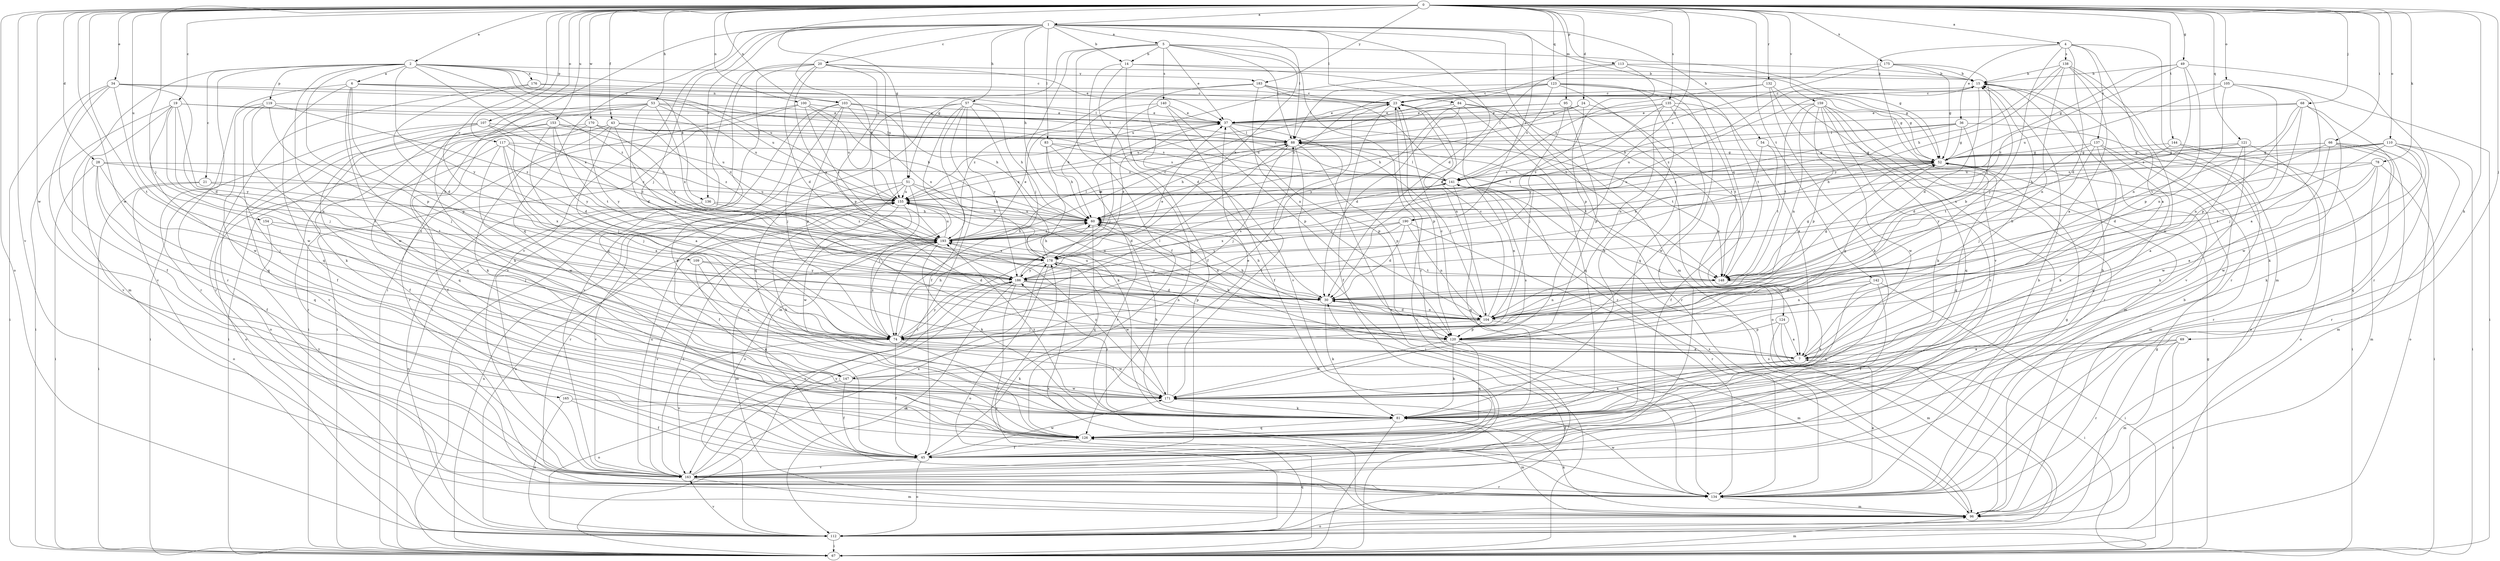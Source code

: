 strict digraph  {
0;
1;
2;
4;
5;
6;
7;
14;
15;
19;
20;
21;
23;
24;
28;
30;
34;
36;
37;
43;
45;
49;
51;
52;
53;
54;
57;
60;
66;
67;
68;
69;
74;
78;
81;
83;
84;
88;
95;
96;
100;
103;
104;
105;
107;
109;
110;
112;
113;
117;
119;
120;
121;
123;
124;
126;
132;
134;
135;
136;
137;
138;
140;
141;
142;
144;
147;
148;
153;
154;
155;
159;
163;
165;
170;
171;
175;
176;
178;
183;
186;
190;
193;
0 -> 1  [label=a];
0 -> 2  [label=a];
0 -> 4  [label=a];
0 -> 19  [label=c];
0 -> 24  [label=d];
0 -> 28  [label=d];
0 -> 34  [label=e];
0 -> 43  [label=f];
0 -> 49  [label=g];
0 -> 51  [label=g];
0 -> 53  [label=h];
0 -> 66  [label=i];
0 -> 68  [label=j];
0 -> 69  [label=j];
0 -> 74  [label=j];
0 -> 78  [label=k];
0 -> 81  [label=k];
0 -> 95  [label=m];
0 -> 100  [label=n];
0 -> 103  [label=n];
0 -> 105  [label=o];
0 -> 107  [label=o];
0 -> 109  [label=o];
0 -> 110  [label=o];
0 -> 112  [label=o];
0 -> 113  [label=p];
0 -> 117  [label=p];
0 -> 121  [label=q];
0 -> 123  [label=q];
0 -> 132  [label=r];
0 -> 135  [label=s];
0 -> 142  [label=t];
0 -> 144  [label=t];
0 -> 147  [label=t];
0 -> 153  [label=u];
0 -> 154  [label=u];
0 -> 159  [label=v];
0 -> 163  [label=v];
0 -> 165  [label=w];
0 -> 170  [label=w];
0 -> 171  [label=w];
0 -> 175  [label=x];
0 -> 183  [label=y];
0 -> 190  [label=z];
1 -> 5  [label=a];
1 -> 14  [label=b];
1 -> 20  [label=c];
1 -> 30  [label=d];
1 -> 54  [label=h];
1 -> 57  [label=h];
1 -> 60  [label=h];
1 -> 67  [label=i];
1 -> 74  [label=j];
1 -> 83  [label=l];
1 -> 84  [label=l];
1 -> 88  [label=l];
1 -> 96  [label=m];
1 -> 124  [label=q];
1 -> 126  [label=q];
1 -> 136  [label=s];
1 -> 163  [label=v];
1 -> 190  [label=z];
1 -> 193  [label=z];
2 -> 6  [label=a];
2 -> 21  [label=c];
2 -> 23  [label=c];
2 -> 96  [label=m];
2 -> 119  [label=p];
2 -> 120  [label=p];
2 -> 134  [label=r];
2 -> 136  [label=s];
2 -> 147  [label=t];
2 -> 155  [label=u];
2 -> 176  [label=x];
2 -> 178  [label=x];
2 -> 183  [label=y];
2 -> 186  [label=y];
2 -> 193  [label=z];
4 -> 7  [label=a];
4 -> 30  [label=d];
4 -> 36  [label=e];
4 -> 74  [label=j];
4 -> 96  [label=m];
4 -> 137  [label=s];
4 -> 138  [label=s];
4 -> 163  [label=v];
5 -> 14  [label=b];
5 -> 37  [label=e];
5 -> 45  [label=f];
5 -> 51  [label=g];
5 -> 52  [label=g];
5 -> 74  [label=j];
5 -> 88  [label=l];
5 -> 134  [label=r];
5 -> 140  [label=s];
5 -> 178  [label=x];
6 -> 52  [label=g];
6 -> 103  [label=n];
6 -> 120  [label=p];
6 -> 126  [label=q];
6 -> 134  [label=r];
6 -> 147  [label=t];
6 -> 155  [label=u];
6 -> 171  [label=w];
7 -> 15  [label=b];
7 -> 23  [label=c];
7 -> 60  [label=h];
7 -> 81  [label=k];
7 -> 147  [label=t];
14 -> 15  [label=b];
14 -> 30  [label=d];
14 -> 45  [label=f];
14 -> 126  [label=q];
14 -> 148  [label=t];
15 -> 23  [label=c];
15 -> 30  [label=d];
15 -> 163  [label=v];
15 -> 193  [label=z];
19 -> 37  [label=e];
19 -> 67  [label=i];
19 -> 74  [label=j];
19 -> 104  [label=n];
19 -> 155  [label=u];
19 -> 163  [label=v];
19 -> 171  [label=w];
19 -> 186  [label=y];
20 -> 15  [label=b];
20 -> 30  [label=d];
20 -> 37  [label=e];
20 -> 67  [label=i];
20 -> 120  [label=p];
20 -> 126  [label=q];
20 -> 155  [label=u];
20 -> 163  [label=v];
20 -> 186  [label=y];
21 -> 67  [label=i];
21 -> 112  [label=o];
21 -> 155  [label=u];
21 -> 178  [label=x];
23 -> 37  [label=e];
23 -> 45  [label=f];
23 -> 104  [label=n];
23 -> 120  [label=p];
23 -> 134  [label=r];
24 -> 37  [label=e];
24 -> 60  [label=h];
24 -> 88  [label=l];
24 -> 148  [label=t];
24 -> 186  [label=y];
28 -> 45  [label=f];
28 -> 60  [label=h];
28 -> 67  [label=i];
28 -> 74  [label=j];
28 -> 126  [label=q];
28 -> 141  [label=s];
30 -> 52  [label=g];
30 -> 60  [label=h];
30 -> 81  [label=k];
30 -> 104  [label=n];
30 -> 155  [label=u];
30 -> 193  [label=z];
34 -> 23  [label=c];
34 -> 30  [label=d];
34 -> 45  [label=f];
34 -> 67  [label=i];
34 -> 141  [label=s];
34 -> 163  [label=v];
34 -> 171  [label=w];
36 -> 30  [label=d];
36 -> 52  [label=g];
36 -> 88  [label=l];
36 -> 112  [label=o];
36 -> 155  [label=u];
36 -> 193  [label=z];
37 -> 88  [label=l];
37 -> 120  [label=p];
37 -> 134  [label=r];
37 -> 148  [label=t];
37 -> 178  [label=x];
43 -> 7  [label=a];
43 -> 45  [label=f];
43 -> 81  [label=k];
43 -> 88  [label=l];
43 -> 186  [label=y];
43 -> 193  [label=z];
45 -> 15  [label=b];
45 -> 112  [label=o];
45 -> 163  [label=v];
45 -> 171  [label=w];
49 -> 15  [label=b];
49 -> 52  [label=g];
49 -> 104  [label=n];
49 -> 120  [label=p];
49 -> 134  [label=r];
49 -> 193  [label=z];
51 -> 30  [label=d];
51 -> 45  [label=f];
51 -> 60  [label=h];
51 -> 74  [label=j];
51 -> 112  [label=o];
51 -> 134  [label=r];
51 -> 155  [label=u];
52 -> 141  [label=s];
52 -> 155  [label=u];
52 -> 178  [label=x];
53 -> 30  [label=d];
53 -> 37  [label=e];
53 -> 67  [label=i];
53 -> 81  [label=k];
53 -> 126  [label=q];
53 -> 141  [label=s];
53 -> 178  [label=x];
53 -> 193  [label=z];
54 -> 45  [label=f];
54 -> 52  [label=g];
54 -> 148  [label=t];
57 -> 37  [label=e];
57 -> 45  [label=f];
57 -> 60  [label=h];
57 -> 67  [label=i];
57 -> 96  [label=m];
57 -> 126  [label=q];
57 -> 163  [label=v];
57 -> 178  [label=x];
57 -> 186  [label=y];
60 -> 15  [label=b];
60 -> 104  [label=n];
60 -> 126  [label=q];
60 -> 155  [label=u];
60 -> 193  [label=z];
66 -> 30  [label=d];
66 -> 52  [label=g];
66 -> 96  [label=m];
66 -> 112  [label=o];
66 -> 126  [label=q];
66 -> 141  [label=s];
66 -> 171  [label=w];
67 -> 30  [label=d];
67 -> 52  [label=g];
67 -> 96  [label=m];
67 -> 155  [label=u];
67 -> 178  [label=x];
68 -> 37  [label=e];
68 -> 74  [label=j];
68 -> 81  [label=k];
68 -> 88  [label=l];
68 -> 104  [label=n];
68 -> 148  [label=t];
68 -> 171  [label=w];
69 -> 7  [label=a];
69 -> 67  [label=i];
69 -> 96  [label=m];
69 -> 134  [label=r];
69 -> 171  [label=w];
74 -> 45  [label=f];
74 -> 60  [label=h];
74 -> 81  [label=k];
74 -> 88  [label=l];
74 -> 163  [label=v];
74 -> 171  [label=w];
74 -> 186  [label=y];
74 -> 193  [label=z];
78 -> 7  [label=a];
78 -> 67  [label=i];
78 -> 96  [label=m];
78 -> 141  [label=s];
78 -> 148  [label=t];
78 -> 186  [label=y];
81 -> 52  [label=g];
81 -> 60  [label=h];
81 -> 67  [label=i];
81 -> 96  [label=m];
81 -> 126  [label=q];
81 -> 186  [label=y];
81 -> 193  [label=z];
83 -> 52  [label=g];
83 -> 60  [label=h];
83 -> 81  [label=k];
83 -> 134  [label=r];
83 -> 141  [label=s];
84 -> 30  [label=d];
84 -> 37  [label=e];
84 -> 112  [label=o];
84 -> 126  [label=q];
84 -> 134  [label=r];
84 -> 186  [label=y];
88 -> 52  [label=g];
88 -> 60  [label=h];
88 -> 67  [label=i];
88 -> 74  [label=j];
88 -> 120  [label=p];
88 -> 148  [label=t];
95 -> 7  [label=a];
95 -> 37  [label=e];
95 -> 74  [label=j];
95 -> 120  [label=p];
95 -> 155  [label=u];
96 -> 15  [label=b];
96 -> 81  [label=k];
96 -> 112  [label=o];
96 -> 141  [label=s];
96 -> 178  [label=x];
100 -> 37  [label=e];
100 -> 60  [label=h];
100 -> 67  [label=i];
100 -> 134  [label=r];
100 -> 155  [label=u];
100 -> 193  [label=z];
103 -> 37  [label=e];
103 -> 60  [label=h];
103 -> 67  [label=i];
103 -> 74  [label=j];
103 -> 81  [label=k];
103 -> 88  [label=l];
103 -> 120  [label=p];
103 -> 178  [label=x];
104 -> 15  [label=b];
104 -> 23  [label=c];
104 -> 30  [label=d];
104 -> 60  [label=h];
104 -> 74  [label=j];
104 -> 88  [label=l];
104 -> 96  [label=m];
104 -> 120  [label=p];
104 -> 155  [label=u];
105 -> 7  [label=a];
105 -> 23  [label=c];
105 -> 67  [label=i];
105 -> 104  [label=n];
105 -> 120  [label=p];
105 -> 155  [label=u];
107 -> 30  [label=d];
107 -> 45  [label=f];
107 -> 67  [label=i];
107 -> 88  [label=l];
107 -> 112  [label=o];
107 -> 193  [label=z];
109 -> 7  [label=a];
109 -> 30  [label=d];
109 -> 126  [label=q];
109 -> 186  [label=y];
110 -> 52  [label=g];
110 -> 60  [label=h];
110 -> 67  [label=i];
110 -> 81  [label=k];
110 -> 134  [label=r];
110 -> 148  [label=t];
110 -> 155  [label=u];
110 -> 171  [label=w];
112 -> 23  [label=c];
112 -> 52  [label=g];
112 -> 67  [label=i];
112 -> 126  [label=q];
112 -> 141  [label=s];
112 -> 155  [label=u];
112 -> 163  [label=v];
113 -> 15  [label=b];
113 -> 30  [label=d];
113 -> 52  [label=g];
113 -> 120  [label=p];
113 -> 155  [label=u];
117 -> 7  [label=a];
117 -> 52  [label=g];
117 -> 74  [label=j];
117 -> 112  [label=o];
117 -> 155  [label=u];
117 -> 171  [label=w];
117 -> 193  [label=z];
119 -> 37  [label=e];
119 -> 45  [label=f];
119 -> 74  [label=j];
119 -> 81  [label=k];
119 -> 126  [label=q];
119 -> 193  [label=z];
120 -> 7  [label=a];
120 -> 52  [label=g];
120 -> 81  [label=k];
120 -> 126  [label=q];
120 -> 171  [label=w];
121 -> 7  [label=a];
121 -> 52  [label=g];
121 -> 60  [label=h];
121 -> 81  [label=k];
121 -> 134  [label=r];
123 -> 23  [label=c];
123 -> 45  [label=f];
123 -> 60  [label=h];
123 -> 81  [label=k];
123 -> 88  [label=l];
123 -> 126  [label=q];
123 -> 141  [label=s];
123 -> 148  [label=t];
124 -> 7  [label=a];
124 -> 67  [label=i];
124 -> 96  [label=m];
124 -> 120  [label=p];
126 -> 45  [label=f];
132 -> 23  [label=c];
132 -> 81  [label=k];
132 -> 134  [label=r];
132 -> 141  [label=s];
132 -> 163  [label=v];
134 -> 7  [label=a];
134 -> 96  [label=m];
134 -> 171  [label=w];
135 -> 7  [label=a];
135 -> 37  [label=e];
135 -> 104  [label=n];
135 -> 148  [label=t];
135 -> 155  [label=u];
135 -> 171  [label=w];
135 -> 193  [label=z];
136 -> 60  [label=h];
136 -> 112  [label=o];
136 -> 193  [label=z];
137 -> 52  [label=g];
137 -> 74  [label=j];
137 -> 81  [label=k];
137 -> 96  [label=m];
137 -> 126  [label=q];
137 -> 148  [label=t];
138 -> 7  [label=a];
138 -> 15  [label=b];
138 -> 60  [label=h];
138 -> 104  [label=n];
138 -> 134  [label=r];
138 -> 171  [label=w];
138 -> 186  [label=y];
140 -> 37  [label=e];
140 -> 45  [label=f];
140 -> 60  [label=h];
140 -> 74  [label=j];
140 -> 120  [label=p];
141 -> 88  [label=l];
141 -> 104  [label=n];
141 -> 126  [label=q];
141 -> 155  [label=u];
142 -> 30  [label=d];
142 -> 45  [label=f];
142 -> 67  [label=i];
142 -> 104  [label=n];
142 -> 126  [label=q];
144 -> 52  [label=g];
144 -> 67  [label=i];
144 -> 112  [label=o];
144 -> 178  [label=x];
147 -> 23  [label=c];
147 -> 45  [label=f];
147 -> 112  [label=o];
147 -> 141  [label=s];
147 -> 171  [label=w];
148 -> 52  [label=g];
148 -> 81  [label=k];
148 -> 104  [label=n];
153 -> 74  [label=j];
153 -> 88  [label=l];
153 -> 134  [label=r];
153 -> 148  [label=t];
153 -> 155  [label=u];
153 -> 163  [label=v];
153 -> 186  [label=y];
154 -> 74  [label=j];
154 -> 163  [label=v];
154 -> 193  [label=z];
155 -> 60  [label=h];
155 -> 81  [label=k];
155 -> 163  [label=v];
155 -> 171  [label=w];
159 -> 37  [label=e];
159 -> 81  [label=k];
159 -> 96  [label=m];
159 -> 104  [label=n];
159 -> 120  [label=p];
159 -> 126  [label=q];
159 -> 134  [label=r];
159 -> 148  [label=t];
159 -> 171  [label=w];
163 -> 15  [label=b];
163 -> 52  [label=g];
163 -> 96  [label=m];
163 -> 134  [label=r];
163 -> 155  [label=u];
163 -> 178  [label=x];
163 -> 186  [label=y];
163 -> 193  [label=z];
165 -> 45  [label=f];
165 -> 81  [label=k];
165 -> 112  [label=o];
170 -> 67  [label=i];
170 -> 88  [label=l];
170 -> 126  [label=q];
170 -> 141  [label=s];
170 -> 178  [label=x];
170 -> 186  [label=y];
171 -> 37  [label=e];
171 -> 81  [label=k];
171 -> 88  [label=l];
171 -> 193  [label=z];
175 -> 15  [label=b];
175 -> 52  [label=g];
175 -> 88  [label=l];
175 -> 141  [label=s];
175 -> 148  [label=t];
176 -> 23  [label=c];
176 -> 30  [label=d];
176 -> 88  [label=l];
176 -> 134  [label=r];
178 -> 37  [label=e];
178 -> 60  [label=h];
178 -> 112  [label=o];
178 -> 120  [label=p];
178 -> 148  [label=t];
178 -> 171  [label=w];
178 -> 186  [label=y];
183 -> 23  [label=c];
183 -> 52  [label=g];
183 -> 104  [label=n];
183 -> 148  [label=t];
183 -> 163  [label=v];
183 -> 193  [label=z];
186 -> 30  [label=d];
186 -> 37  [label=e];
186 -> 104  [label=n];
186 -> 112  [label=o];
186 -> 134  [label=r];
186 -> 141  [label=s];
186 -> 163  [label=v];
190 -> 30  [label=d];
190 -> 104  [label=n];
190 -> 134  [label=r];
190 -> 178  [label=x];
190 -> 186  [label=y];
190 -> 193  [label=z];
193 -> 23  [label=c];
193 -> 37  [label=e];
193 -> 60  [label=h];
193 -> 74  [label=j];
193 -> 81  [label=k];
193 -> 88  [label=l];
193 -> 96  [label=m];
193 -> 155  [label=u];
193 -> 163  [label=v];
193 -> 178  [label=x];
}
